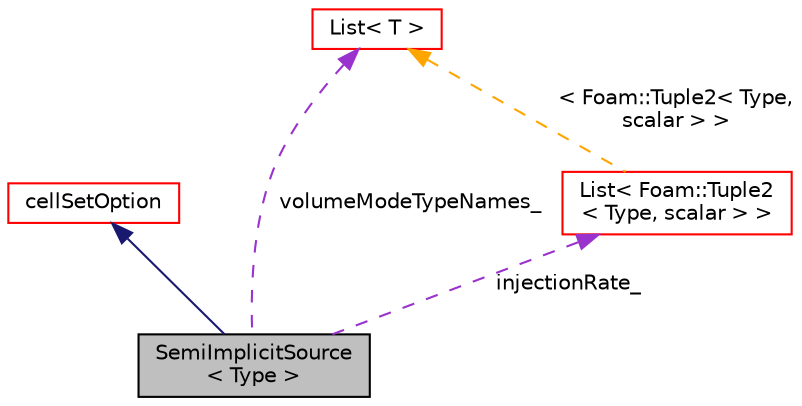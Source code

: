 digraph "SemiImplicitSource&lt; Type &gt;"
{
  bgcolor="transparent";
  edge [fontname="Helvetica",fontsize="10",labelfontname="Helvetica",labelfontsize="10"];
  node [fontname="Helvetica",fontsize="10",shape=record];
  Node1 [label="SemiImplicitSource\l\< Type \>",height=0.2,width=0.4,color="black", fillcolor="grey75", style="filled", fontcolor="black"];
  Node2 -> Node1 [dir="back",color="midnightblue",fontsize="10",style="solid",fontname="Helvetica"];
  Node2 [label="cellSetOption",height=0.2,width=0.4,color="red",URL="$a00224.html",tooltip="Cell-set options abtract base class. Provides a base set of controls, e.g.: "];
  Node3 -> Node1 [dir="back",color="darkorchid3",fontsize="10",style="dashed",label=" volumeModeTypeNames_" ,fontname="Helvetica"];
  Node3 [label="List\< T \>",height=0.2,width=0.4,color="red",URL="$a01391.html",tooltip="A 1D array of objects of type <T>, where the size of the vector is known and used for subscript bound..."];
  Node4 -> Node1 [dir="back",color="darkorchid3",fontsize="10",style="dashed",label=" injectionRate_" ,fontname="Helvetica"];
  Node4 [label="List\< Foam::Tuple2\l\< Type, scalar \> \>",height=0.2,width=0.4,color="red",URL="$a01391.html"];
  Node3 -> Node4 [dir="back",color="orange",fontsize="10",style="dashed",label=" \< Foam::Tuple2\< Type,\l scalar \> \>" ,fontname="Helvetica"];
}
